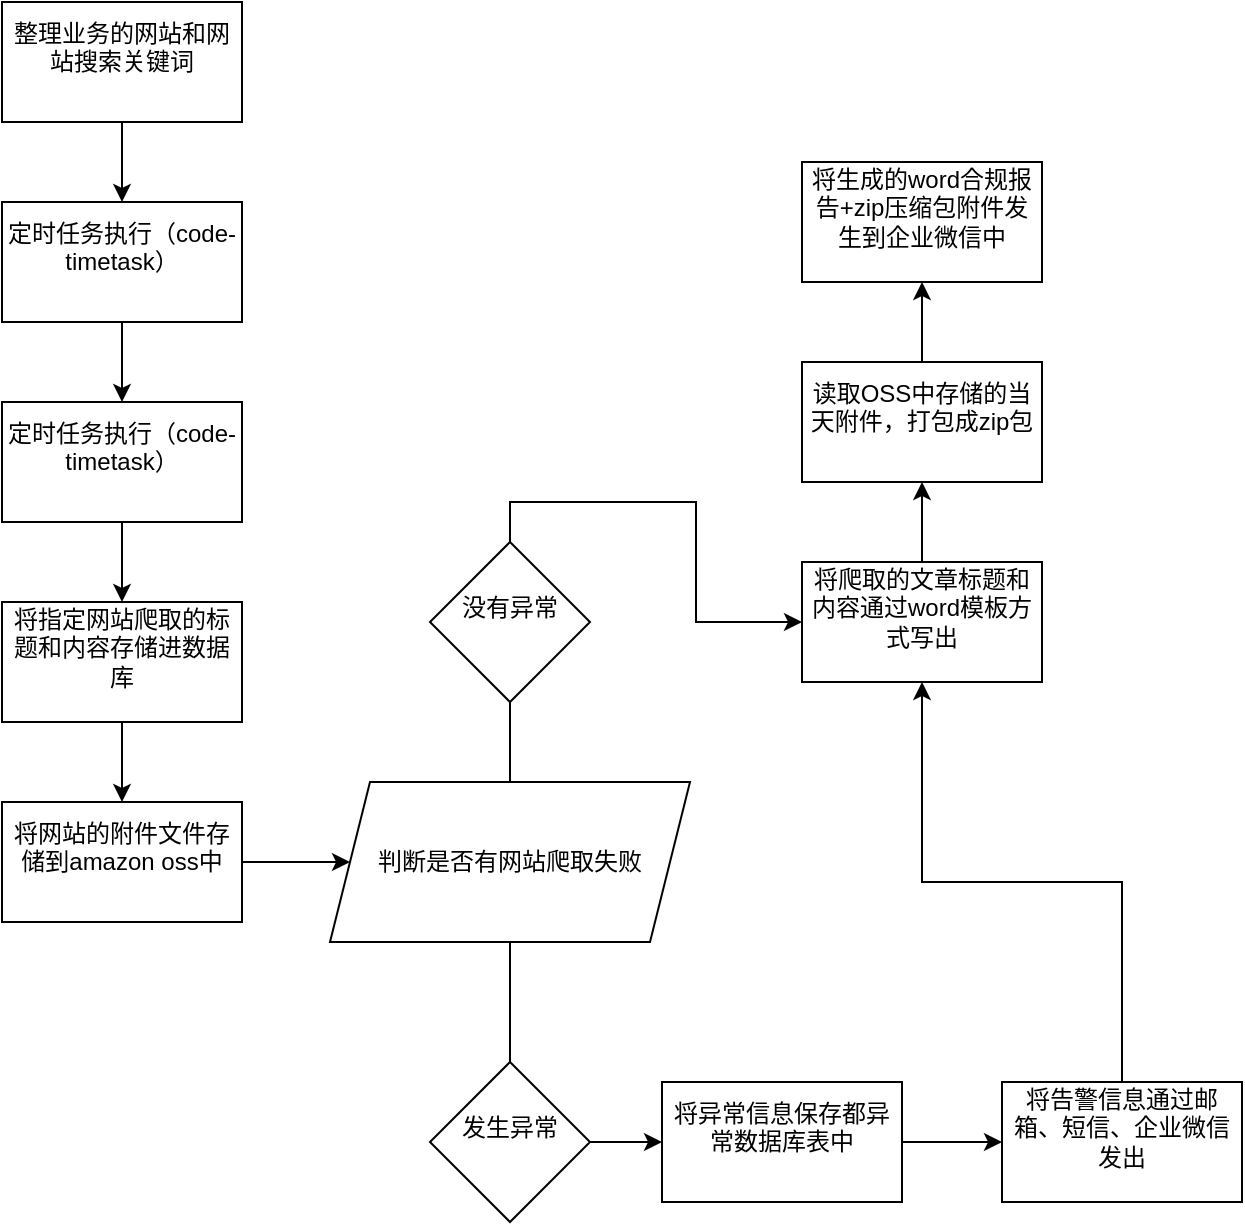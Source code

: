 <mxfile version="20.6.2" type="github">
  <diagram id="LaVcLcpxrj1Tvqvn4KNz" name="第 1 页">
    <mxGraphModel dx="1422" dy="762" grid="1" gridSize="10" guides="1" tooltips="1" connect="1" arrows="1" fold="1" page="1" pageScale="1" pageWidth="827" pageHeight="1169" math="0" shadow="0">
      <root>
        <mxCell id="0" />
        <mxCell id="1" parent="0" />
        <mxCell id="k98yIAPE-ExA4cILHq8d-8" style="edgeStyle=orthogonalEdgeStyle;rounded=0;orthogonalLoop=1;jettySize=auto;html=1;exitX=0.5;exitY=1;exitDx=0;exitDy=0;entryX=0.5;entryY=0;entryDx=0;entryDy=0;" edge="1" parent="1" source="k98yIAPE-ExA4cILHq8d-1" target="k98yIAPE-ExA4cILHq8d-2">
          <mxGeometry relative="1" as="geometry" />
        </mxCell>
        <mxCell id="k98yIAPE-ExA4cILHq8d-1" value="&lt;div&gt;整理业务的网站和网站搜索关键词&lt;/div&gt;&lt;div&gt;&lt;br&gt;&lt;/div&gt;" style="rounded=0;whiteSpace=wrap;html=1;" vertex="1" parent="1">
          <mxGeometry x="70" y="40" width="120" height="60" as="geometry" />
        </mxCell>
        <mxCell id="k98yIAPE-ExA4cILHq8d-9" style="edgeStyle=orthogonalEdgeStyle;rounded=0;orthogonalLoop=1;jettySize=auto;html=1;exitX=0.5;exitY=1;exitDx=0;exitDy=0;entryX=0.5;entryY=0;entryDx=0;entryDy=0;" edge="1" parent="1" source="k98yIAPE-ExA4cILHq8d-2" target="k98yIAPE-ExA4cILHq8d-3">
          <mxGeometry relative="1" as="geometry" />
        </mxCell>
        <mxCell id="k98yIAPE-ExA4cILHq8d-2" value="&lt;div&gt;定时任务执行（code-timetask）&lt;/div&gt;&lt;div&gt;&lt;br&gt;&lt;/div&gt;" style="rounded=0;whiteSpace=wrap;html=1;" vertex="1" parent="1">
          <mxGeometry x="70" y="140" width="120" height="60" as="geometry" />
        </mxCell>
        <mxCell id="k98yIAPE-ExA4cILHq8d-10" style="edgeStyle=orthogonalEdgeStyle;rounded=0;orthogonalLoop=1;jettySize=auto;html=1;exitX=0.5;exitY=1;exitDx=0;exitDy=0;entryX=0.5;entryY=0;entryDx=0;entryDy=0;" edge="1" parent="1" source="k98yIAPE-ExA4cILHq8d-3" target="k98yIAPE-ExA4cILHq8d-4">
          <mxGeometry relative="1" as="geometry" />
        </mxCell>
        <mxCell id="k98yIAPE-ExA4cILHq8d-3" value="&lt;div&gt;定时任务执行（code-timetask）&lt;/div&gt;&lt;div&gt;&lt;br&gt;&lt;/div&gt;" style="rounded=0;whiteSpace=wrap;html=1;" vertex="1" parent="1">
          <mxGeometry x="70" y="240" width="120" height="60" as="geometry" />
        </mxCell>
        <mxCell id="k98yIAPE-ExA4cILHq8d-11" style="edgeStyle=orthogonalEdgeStyle;rounded=0;orthogonalLoop=1;jettySize=auto;html=1;exitX=0.5;exitY=1;exitDx=0;exitDy=0;entryX=0.5;entryY=0;entryDx=0;entryDy=0;" edge="1" parent="1" source="k98yIAPE-ExA4cILHq8d-4" target="k98yIAPE-ExA4cILHq8d-5">
          <mxGeometry relative="1" as="geometry" />
        </mxCell>
        <mxCell id="k98yIAPE-ExA4cILHq8d-4" value="&lt;div&gt;将指定网站爬取的标题和内容存储进数据库&lt;/div&gt;&lt;div&gt;&lt;br&gt;&lt;/div&gt;" style="rounded=0;whiteSpace=wrap;html=1;" vertex="1" parent="1">
          <mxGeometry x="70" y="340" width="120" height="60" as="geometry" />
        </mxCell>
        <mxCell id="k98yIAPE-ExA4cILHq8d-12" style="edgeStyle=orthogonalEdgeStyle;rounded=0;orthogonalLoop=1;jettySize=auto;html=1;exitX=1;exitY=0.5;exitDx=0;exitDy=0;entryX=0;entryY=0.5;entryDx=0;entryDy=0;" edge="1" parent="1" source="k98yIAPE-ExA4cILHq8d-5" target="k98yIAPE-ExA4cILHq8d-6">
          <mxGeometry relative="1" as="geometry" />
        </mxCell>
        <mxCell id="k98yIAPE-ExA4cILHq8d-5" value="&lt;div&gt;将网站的附件文件存储到amazon oss中&lt;/div&gt;&lt;div&gt;&lt;br&gt;&lt;/div&gt;" style="rounded=0;whiteSpace=wrap;html=1;" vertex="1" parent="1">
          <mxGeometry x="70" y="440" width="120" height="60" as="geometry" />
        </mxCell>
        <mxCell id="k98yIAPE-ExA4cILHq8d-16" style="edgeStyle=orthogonalEdgeStyle;rounded=0;orthogonalLoop=1;jettySize=auto;html=1;exitX=0.5;exitY=0;exitDx=0;exitDy=0;entryX=0;entryY=0.5;entryDx=0;entryDy=0;startArrow=none;" edge="1" parent="1" source="k98yIAPE-ExA4cILHq8d-29" target="k98yIAPE-ExA4cILHq8d-14">
          <mxGeometry relative="1" as="geometry" />
        </mxCell>
        <mxCell id="k98yIAPE-ExA4cILHq8d-19" style="edgeStyle=orthogonalEdgeStyle;rounded=0;orthogonalLoop=1;jettySize=auto;html=1;entryX=0;entryY=0.5;entryDx=0;entryDy=0;" edge="1" parent="1" source="k98yIAPE-ExA4cILHq8d-6" target="k98yIAPE-ExA4cILHq8d-13">
          <mxGeometry relative="1" as="geometry" />
        </mxCell>
        <mxCell id="k98yIAPE-ExA4cILHq8d-6" value="判断是否有网站爬取失败" style="shape=parallelogram;perimeter=parallelogramPerimeter;whiteSpace=wrap;html=1;fixedSize=1;" vertex="1" parent="1">
          <mxGeometry x="234" y="430" width="180" height="80" as="geometry" />
        </mxCell>
        <mxCell id="k98yIAPE-ExA4cILHq8d-22" style="edgeStyle=orthogonalEdgeStyle;rounded=0;orthogonalLoop=1;jettySize=auto;html=1;exitX=1;exitY=0.5;exitDx=0;exitDy=0;entryX=0;entryY=0.5;entryDx=0;entryDy=0;" edge="1" parent="1" source="k98yIAPE-ExA4cILHq8d-13" target="k98yIAPE-ExA4cILHq8d-20">
          <mxGeometry relative="1" as="geometry" />
        </mxCell>
        <mxCell id="k98yIAPE-ExA4cILHq8d-13" value="&lt;div&gt;将异常信息保存都异常数据库表中&lt;/div&gt;&lt;div&gt;&lt;br&gt;&lt;/div&gt;" style="rounded=0;whiteSpace=wrap;html=1;" vertex="1" parent="1">
          <mxGeometry x="400" y="580" width="120" height="60" as="geometry" />
        </mxCell>
        <mxCell id="k98yIAPE-ExA4cILHq8d-27" style="edgeStyle=orthogonalEdgeStyle;rounded=0;orthogonalLoop=1;jettySize=auto;html=1;exitX=0.5;exitY=0;exitDx=0;exitDy=0;entryX=0.5;entryY=1;entryDx=0;entryDy=0;" edge="1" parent="1" source="k98yIAPE-ExA4cILHq8d-14" target="k98yIAPE-ExA4cILHq8d-24">
          <mxGeometry relative="1" as="geometry" />
        </mxCell>
        <mxCell id="k98yIAPE-ExA4cILHq8d-14" value="&lt;div&gt;将爬取的文章标题和内容通过word模板方式写出&lt;/div&gt;&lt;div&gt;&lt;br&gt;&lt;/div&gt;" style="rounded=0;whiteSpace=wrap;html=1;" vertex="1" parent="1">
          <mxGeometry x="470" y="320" width="120" height="60" as="geometry" />
        </mxCell>
        <mxCell id="k98yIAPE-ExA4cILHq8d-23" style="edgeStyle=orthogonalEdgeStyle;rounded=0;orthogonalLoop=1;jettySize=auto;html=1;exitX=0.5;exitY=0;exitDx=0;exitDy=0;entryX=0.5;entryY=1;entryDx=0;entryDy=0;" edge="1" parent="1" source="k98yIAPE-ExA4cILHq8d-20" target="k98yIAPE-ExA4cILHq8d-14">
          <mxGeometry relative="1" as="geometry" />
        </mxCell>
        <mxCell id="k98yIAPE-ExA4cILHq8d-20" value="&lt;div&gt;将告警信息通过邮箱、短信、企业微信发出&lt;/div&gt;&lt;div&gt;&lt;br&gt;&lt;/div&gt;" style="rounded=0;whiteSpace=wrap;html=1;" vertex="1" parent="1">
          <mxGeometry x="570" y="580" width="120" height="60" as="geometry" />
        </mxCell>
        <mxCell id="k98yIAPE-ExA4cILHq8d-28" style="edgeStyle=orthogonalEdgeStyle;rounded=0;orthogonalLoop=1;jettySize=auto;html=1;exitX=0.5;exitY=0;exitDx=0;exitDy=0;entryX=0.5;entryY=1;entryDx=0;entryDy=0;" edge="1" parent="1" source="k98yIAPE-ExA4cILHq8d-24" target="k98yIAPE-ExA4cILHq8d-25">
          <mxGeometry relative="1" as="geometry" />
        </mxCell>
        <mxCell id="k98yIAPE-ExA4cILHq8d-24" value="&lt;div&gt;读取OSS中存储的当天附件，打包成zip包&lt;/div&gt;&lt;div&gt;&lt;br&gt;&lt;/div&gt;" style="rounded=0;whiteSpace=wrap;html=1;" vertex="1" parent="1">
          <mxGeometry x="470" y="220" width="120" height="60" as="geometry" />
        </mxCell>
        <mxCell id="k98yIAPE-ExA4cILHq8d-25" value="&lt;div&gt;&lt;div&gt;将生成的word合规报告+zip压缩包附件发生到企业微信中&lt;/div&gt;&lt;/div&gt;&lt;div&gt;&lt;br&gt;&lt;/div&gt;" style="rounded=0;whiteSpace=wrap;html=1;" vertex="1" parent="1">
          <mxGeometry x="470" y="120" width="120" height="60" as="geometry" />
        </mxCell>
        <mxCell id="k98yIAPE-ExA4cILHq8d-29" value="&lt;div&gt;没有异常&lt;/div&gt;&lt;div&gt;&lt;br&gt;&lt;/div&gt;" style="rhombus;whiteSpace=wrap;html=1;" vertex="1" parent="1">
          <mxGeometry x="284" y="310" width="80" height="80" as="geometry" />
        </mxCell>
        <mxCell id="k98yIAPE-ExA4cILHq8d-30" value="" style="edgeStyle=orthogonalEdgeStyle;rounded=0;orthogonalLoop=1;jettySize=auto;html=1;exitX=0.5;exitY=0;exitDx=0;exitDy=0;entryX=0.5;entryY=1;entryDx=0;entryDy=0;endArrow=none;" edge="1" parent="1" source="k98yIAPE-ExA4cILHq8d-6" target="k98yIAPE-ExA4cILHq8d-29">
          <mxGeometry relative="1" as="geometry">
            <mxPoint x="324" y="430" as="sourcePoint" />
            <mxPoint x="470" y="350" as="targetPoint" />
          </mxGeometry>
        </mxCell>
        <mxCell id="k98yIAPE-ExA4cILHq8d-31" value="&lt;div&gt;发生异常&lt;/div&gt;&lt;div&gt;&lt;br&gt;&lt;/div&gt;" style="rhombus;whiteSpace=wrap;html=1;" vertex="1" parent="1">
          <mxGeometry x="284" y="570" width="80" height="80" as="geometry" />
        </mxCell>
      </root>
    </mxGraphModel>
  </diagram>
</mxfile>
